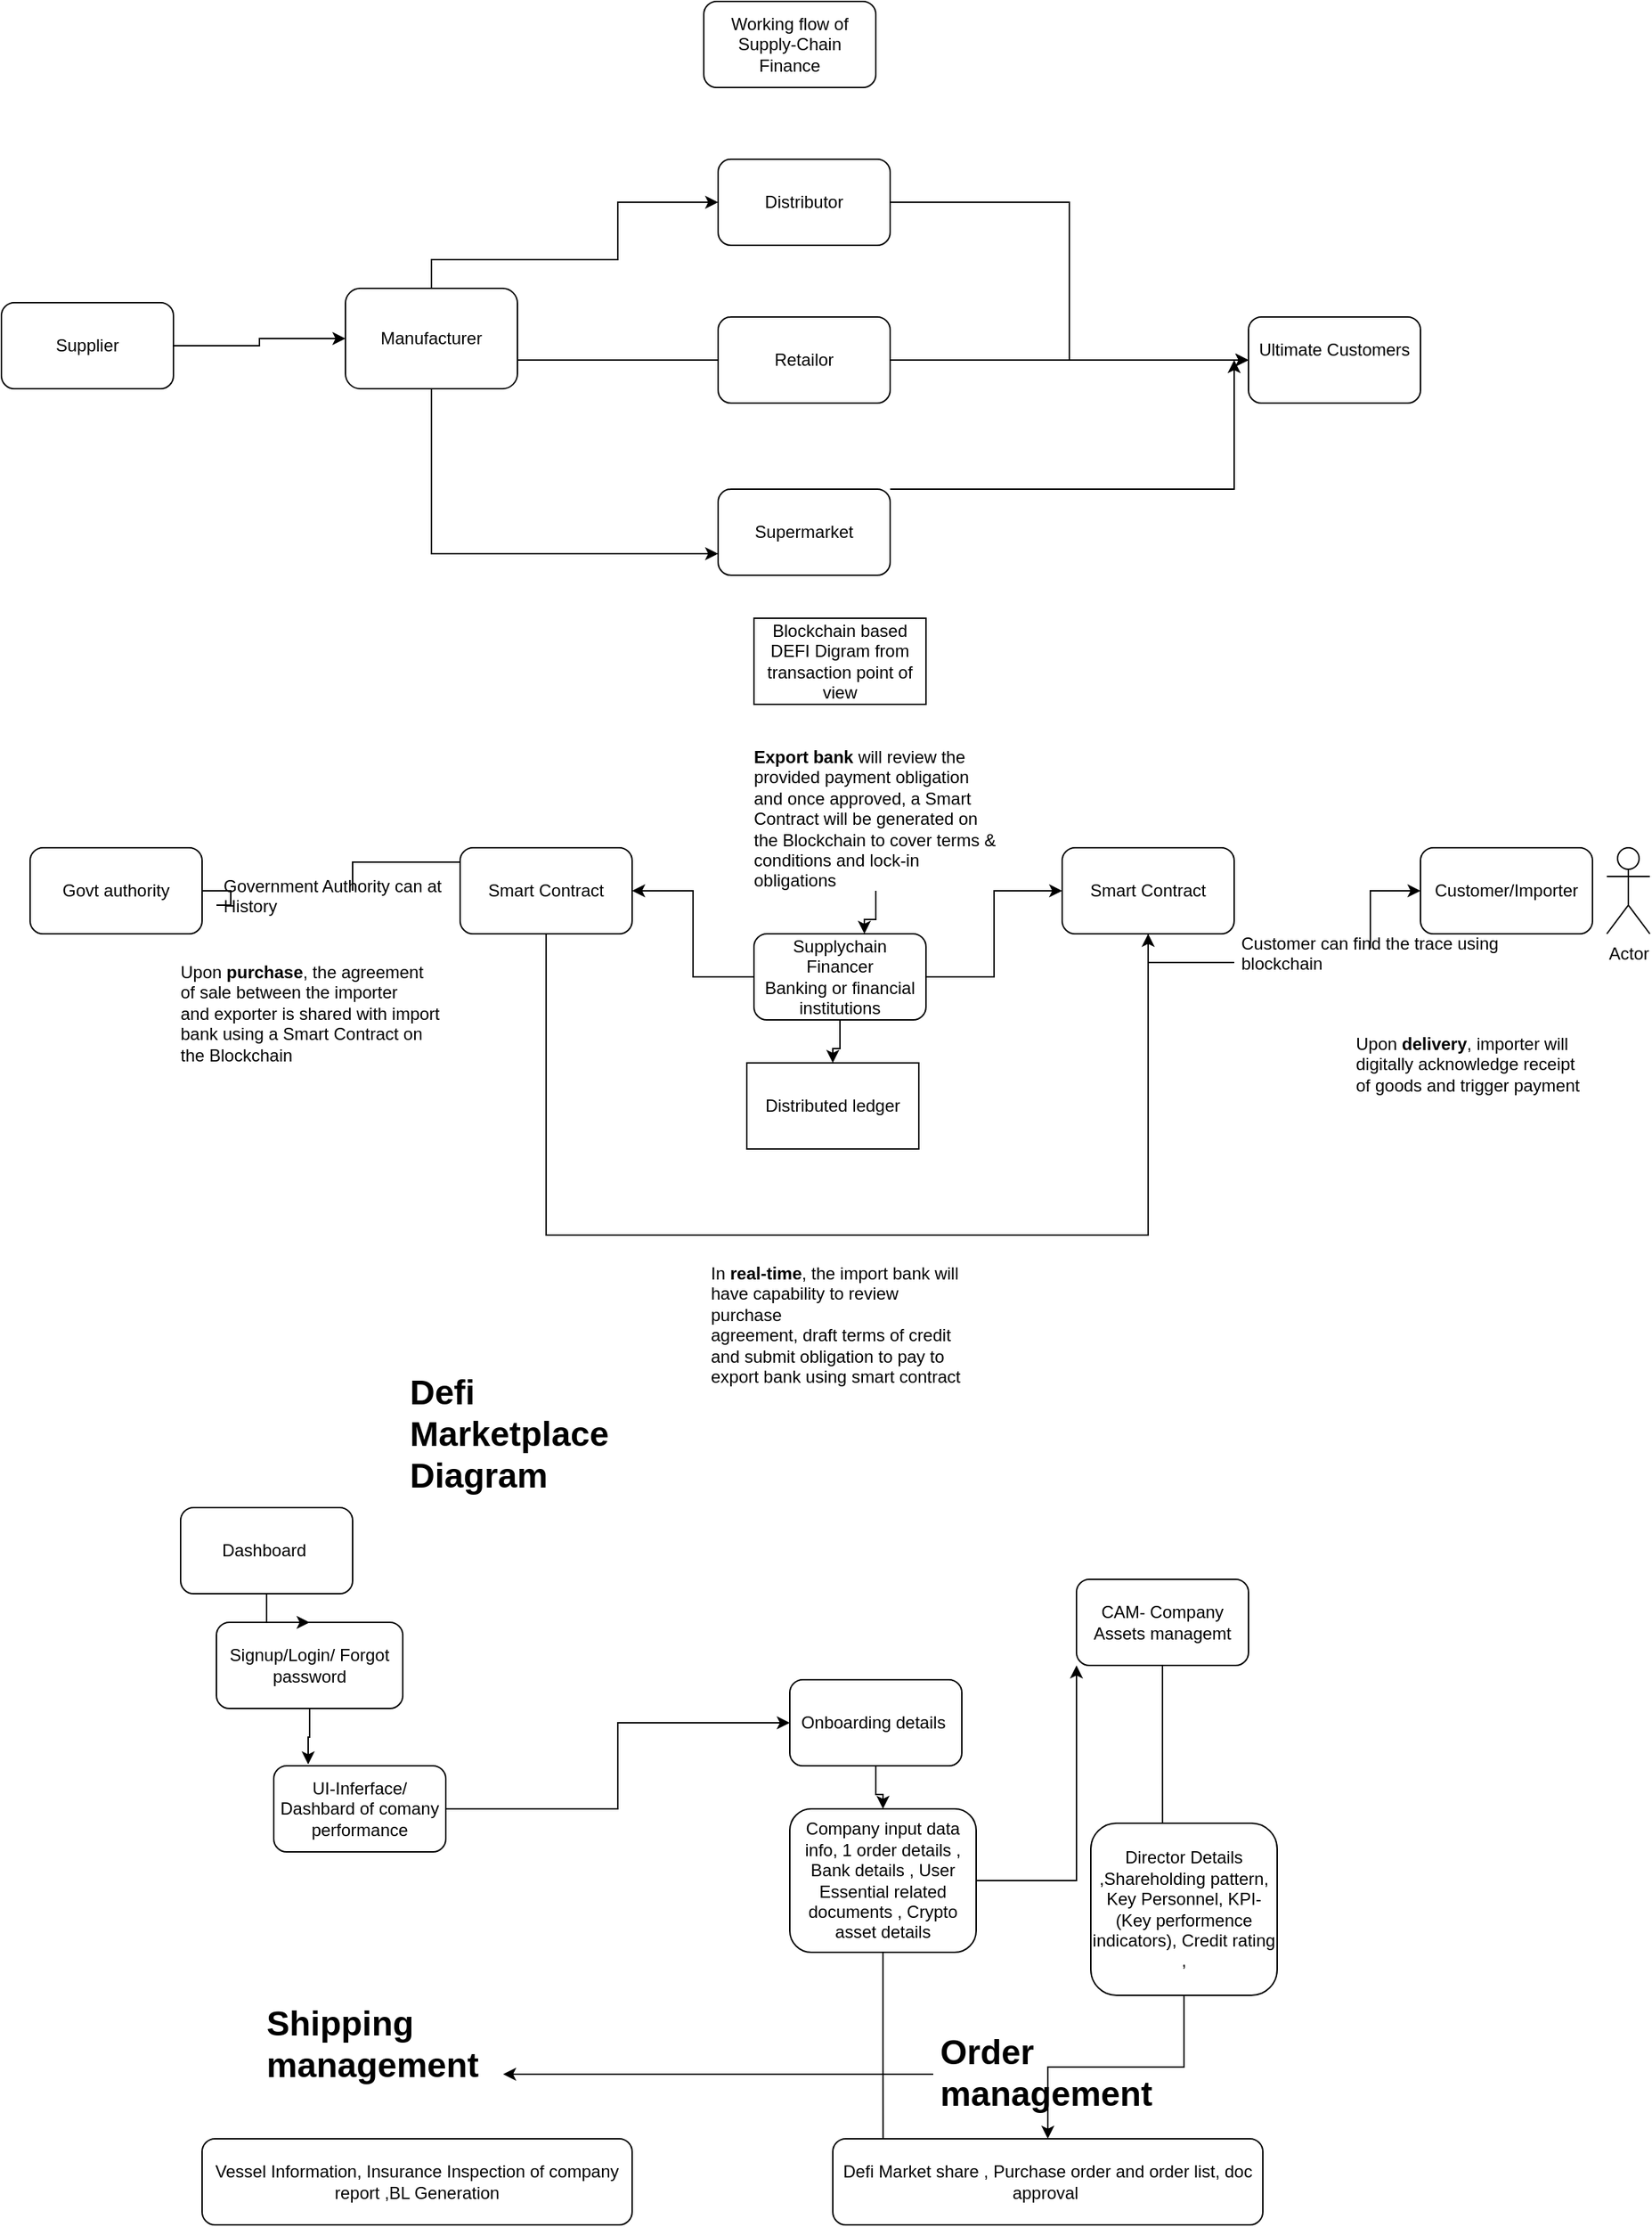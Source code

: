 <mxfile version="20.7.3" type="github">
  <diagram id="pqVG_PYFFwPOpTHJoqbJ" name="Page-1">
    <mxGraphModel dx="1114" dy="1659" grid="1" gridSize="10" guides="1" tooltips="1" connect="1" arrows="1" fold="1" page="1" pageScale="1" pageWidth="850" pageHeight="1100" math="0" shadow="0">
      <root>
        <mxCell id="0" />
        <mxCell id="1" parent="0" />
        <mxCell id="Ma1VwflC6FKAAwiPMdrL-1" value="Working flow of Supply-Chain Finance " style="rounded=1;whiteSpace=wrap;html=1;" parent="1" vertex="1">
          <mxGeometry x="490" y="-10" width="120" height="60" as="geometry" />
        </mxCell>
        <mxCell id="Ma1VwflC6FKAAwiPMdrL-10" style="edgeStyle=orthogonalEdgeStyle;rounded=0;orthogonalLoop=1;jettySize=auto;html=1;entryX=0;entryY=0.5;entryDx=0;entryDy=0;" parent="1" source="Ma1VwflC6FKAAwiPMdrL-2" target="Ma1VwflC6FKAAwiPMdrL-4" edge="1">
          <mxGeometry relative="1" as="geometry" />
        </mxCell>
        <mxCell id="Ma1VwflC6FKAAwiPMdrL-2" value="Supplier" style="whiteSpace=wrap;html=1;rounded=1;" parent="1" vertex="1">
          <mxGeometry y="200" width="120" height="60" as="geometry" />
        </mxCell>
        <mxCell id="Ma1VwflC6FKAAwiPMdrL-12" style="edgeStyle=orthogonalEdgeStyle;rounded=0;orthogonalLoop=1;jettySize=auto;html=1;entryX=0;entryY=0.5;entryDx=0;entryDy=0;" parent="1" source="Ma1VwflC6FKAAwiPMdrL-4" target="Ma1VwflC6FKAAwiPMdrL-7" edge="1">
          <mxGeometry relative="1" as="geometry">
            <Array as="points">
              <mxPoint x="300" y="170" />
              <mxPoint x="430" y="170" />
              <mxPoint x="430" y="130" />
            </Array>
          </mxGeometry>
        </mxCell>
        <mxCell id="Ma1VwflC6FKAAwiPMdrL-13" style="edgeStyle=orthogonalEdgeStyle;rounded=0;orthogonalLoop=1;jettySize=auto;html=1;entryX=0.167;entryY=0.25;entryDx=0;entryDy=0;entryPerimeter=0;" parent="1" source="Ma1VwflC6FKAAwiPMdrL-4" target="Ma1VwflC6FKAAwiPMdrL-8" edge="1">
          <mxGeometry relative="1" as="geometry">
            <Array as="points">
              <mxPoint x="520" y="240" />
            </Array>
          </mxGeometry>
        </mxCell>
        <mxCell id="Ma1VwflC6FKAAwiPMdrL-14" style="edgeStyle=orthogonalEdgeStyle;rounded=0;orthogonalLoop=1;jettySize=auto;html=1;entryX=0;entryY=0.75;entryDx=0;entryDy=0;" parent="1" source="Ma1VwflC6FKAAwiPMdrL-4" target="Ma1VwflC6FKAAwiPMdrL-9" edge="1">
          <mxGeometry relative="1" as="geometry">
            <Array as="points">
              <mxPoint x="300" y="375" />
            </Array>
          </mxGeometry>
        </mxCell>
        <mxCell id="Ma1VwflC6FKAAwiPMdrL-4" value="Manufacturer" style="whiteSpace=wrap;html=1;rounded=1;" parent="1" vertex="1">
          <mxGeometry x="240" y="190" width="120" height="70" as="geometry" />
        </mxCell>
        <mxCell id="Ma1VwflC6FKAAwiPMdrL-6" value="&lt;div&gt;Ultimate Customers&lt;/div&gt;&lt;div&gt;&lt;br&gt;&lt;/div&gt;" style="rounded=1;whiteSpace=wrap;html=1;" parent="1" vertex="1">
          <mxGeometry x="870" y="210" width="120" height="60" as="geometry" />
        </mxCell>
        <mxCell id="Ma1VwflC6FKAAwiPMdrL-15" style="edgeStyle=orthogonalEdgeStyle;rounded=0;orthogonalLoop=1;jettySize=auto;html=1;entryX=0;entryY=0.5;entryDx=0;entryDy=0;" parent="1" source="Ma1VwflC6FKAAwiPMdrL-7" target="Ma1VwflC6FKAAwiPMdrL-6" edge="1">
          <mxGeometry relative="1" as="geometry" />
        </mxCell>
        <mxCell id="Ma1VwflC6FKAAwiPMdrL-7" value="Distributor" style="rounded=1;whiteSpace=wrap;html=1;" parent="1" vertex="1">
          <mxGeometry x="500" y="100" width="120" height="60" as="geometry" />
        </mxCell>
        <mxCell id="Ma1VwflC6FKAAwiPMdrL-17" style="edgeStyle=orthogonalEdgeStyle;rounded=0;orthogonalLoop=1;jettySize=auto;html=1;" parent="1" source="Ma1VwflC6FKAAwiPMdrL-8" edge="1">
          <mxGeometry relative="1" as="geometry">
            <mxPoint x="870" y="240" as="targetPoint" />
          </mxGeometry>
        </mxCell>
        <mxCell id="Ma1VwflC6FKAAwiPMdrL-8" value="Retailor" style="rounded=1;whiteSpace=wrap;html=1;" parent="1" vertex="1">
          <mxGeometry x="500" y="210" width="120" height="60" as="geometry" />
        </mxCell>
        <mxCell id="Ma1VwflC6FKAAwiPMdrL-16" style="edgeStyle=orthogonalEdgeStyle;rounded=0;orthogonalLoop=1;jettySize=auto;html=1;" parent="1" source="Ma1VwflC6FKAAwiPMdrL-9" edge="1">
          <mxGeometry relative="1" as="geometry">
            <mxPoint x="860" y="240" as="targetPoint" />
            <Array as="points">
              <mxPoint x="860" y="330" />
            </Array>
          </mxGeometry>
        </mxCell>
        <mxCell id="Ma1VwflC6FKAAwiPMdrL-9" value="Supermarket" style="rounded=1;whiteSpace=wrap;html=1;" parent="1" vertex="1">
          <mxGeometry x="500" y="330" width="120" height="60" as="geometry" />
        </mxCell>
        <mxCell id="Ma1VwflC6FKAAwiPMdrL-18" value="Blockchain based DEFI Digram from transaction point of view " style="whiteSpace=wrap;html=1;" parent="1" vertex="1">
          <mxGeometry x="525" y="420" width="120" height="60" as="geometry" />
        </mxCell>
        <mxCell id="Ma1VwflC6FKAAwiPMdrL-19" value="Actor" style="shape=umlActor;verticalLabelPosition=bottom;verticalAlign=top;html=1;outlineConnect=0;" parent="1" vertex="1">
          <mxGeometry x="1120" y="580" width="30" height="60" as="geometry" />
        </mxCell>
        <mxCell id="Ma1VwflC6FKAAwiPMdrL-20" value="Customer/Importer" style="rounded=1;whiteSpace=wrap;html=1;" parent="1" vertex="1">
          <mxGeometry x="990" y="580" width="120" height="60" as="geometry" />
        </mxCell>
        <object label="" id="Ma1VwflC6FKAAwiPMdrL-27">
          <mxCell style="edgeStyle=orthogonalEdgeStyle;rounded=0;orthogonalLoop=1;jettySize=auto;html=1;entryX=0;entryY=0.5;entryDx=0;entryDy=0;startArrow=none;" parent="1" source="Ma1VwflC6FKAAwiPMdrL-28" target="Ma1VwflC6FKAAwiPMdrL-25" edge="1">
            <mxGeometry relative="1" as="geometry" />
          </mxCell>
        </object>
        <mxCell id="Ma1VwflC6FKAAwiPMdrL-21" value="Govt authority" style="rounded=1;whiteSpace=wrap;html=1;" parent="1" vertex="1">
          <mxGeometry x="20" y="580" width="120" height="60" as="geometry" />
        </mxCell>
        <mxCell id="Ma1VwflC6FKAAwiPMdrL-29" style="edgeStyle=orthogonalEdgeStyle;rounded=0;orthogonalLoop=1;jettySize=auto;html=1;" parent="1" source="Ma1VwflC6FKAAwiPMdrL-25" target="Ma1VwflC6FKAAwiPMdrL-26" edge="1">
          <mxGeometry relative="1" as="geometry">
            <Array as="points">
              <mxPoint x="380" y="850" />
              <mxPoint x="800" y="850" />
            </Array>
          </mxGeometry>
        </mxCell>
        <mxCell id="Ma1VwflC6FKAAwiPMdrL-25" value="Smart Contract " style="rounded=1;whiteSpace=wrap;html=1;" parent="1" vertex="1">
          <mxGeometry x="320" y="580" width="120" height="60" as="geometry" />
        </mxCell>
        <mxCell id="Ma1VwflC6FKAAwiPMdrL-31" style="edgeStyle=orthogonalEdgeStyle;rounded=0;orthogonalLoop=1;jettySize=auto;html=1;entryX=0;entryY=0.5;entryDx=0;entryDy=0;startArrow=none;" parent="1" source="Ma1VwflC6FKAAwiPMdrL-30" target="Ma1VwflC6FKAAwiPMdrL-20" edge="1">
          <mxGeometry relative="1" as="geometry" />
        </mxCell>
        <mxCell id="Ma1VwflC6FKAAwiPMdrL-26" value="Smart Contract " style="rounded=1;whiteSpace=wrap;html=1;" parent="1" vertex="1">
          <mxGeometry x="740" y="580" width="120" height="60" as="geometry" />
        </mxCell>
        <mxCell id="Ma1VwflC6FKAAwiPMdrL-32" value="Distributed ledger" style="whiteSpace=wrap;html=1;" parent="1" vertex="1">
          <mxGeometry x="520" y="730" width="120" height="60" as="geometry" />
        </mxCell>
        <mxCell id="Ma1VwflC6FKAAwiPMdrL-36" style="edgeStyle=orthogonalEdgeStyle;rounded=0;orthogonalLoop=1;jettySize=auto;html=1;" parent="1" source="Ma1VwflC6FKAAwiPMdrL-33" target="Ma1VwflC6FKAAwiPMdrL-25" edge="1">
          <mxGeometry relative="1" as="geometry" />
        </mxCell>
        <mxCell id="Ma1VwflC6FKAAwiPMdrL-37" style="edgeStyle=orthogonalEdgeStyle;rounded=0;orthogonalLoop=1;jettySize=auto;html=1;" parent="1" source="Ma1VwflC6FKAAwiPMdrL-33" target="Ma1VwflC6FKAAwiPMdrL-26" edge="1">
          <mxGeometry relative="1" as="geometry" />
        </mxCell>
        <mxCell id="Ma1VwflC6FKAAwiPMdrL-38" style="edgeStyle=orthogonalEdgeStyle;rounded=0;orthogonalLoop=1;jettySize=auto;html=1;" parent="1" source="Ma1VwflC6FKAAwiPMdrL-33" target="Ma1VwflC6FKAAwiPMdrL-32" edge="1">
          <mxGeometry relative="1" as="geometry" />
        </mxCell>
        <mxCell id="Ma1VwflC6FKAAwiPMdrL-33" value="&lt;div&gt;Supplychain &lt;br&gt;&lt;/div&gt;&lt;div&gt;Financer&lt;/div&gt;&lt;div&gt;Banking or financial institutions&lt;br&gt;&lt;/div&gt;" style="rounded=1;whiteSpace=wrap;html=1;" parent="1" vertex="1">
          <mxGeometry x="525" y="640" width="120" height="60" as="geometry" />
        </mxCell>
        <mxCell id="Ma1VwflC6FKAAwiPMdrL-30" value="&lt;div&gt;Customer can find the trace using blockchain &lt;br&gt;&lt;/div&gt;&lt;div&gt;&lt;br&gt;&lt;/div&gt;" style="text;html=1;strokeColor=none;fillColor=none;spacing=5;spacingTop=-20;whiteSpace=wrap;overflow=hidden;rounded=0;" parent="1" vertex="1">
          <mxGeometry x="860" y="650" width="190" height="20" as="geometry" />
        </mxCell>
        <mxCell id="Ma1VwflC6FKAAwiPMdrL-34" value="" style="edgeStyle=orthogonalEdgeStyle;rounded=0;orthogonalLoop=1;jettySize=auto;html=1;entryX=0;entryY=0.5;entryDx=0;entryDy=0;endArrow=none;" parent="1" source="Ma1VwflC6FKAAwiPMdrL-26" target="Ma1VwflC6FKAAwiPMdrL-30" edge="1">
          <mxGeometry relative="1" as="geometry">
            <mxPoint x="860" y="610" as="sourcePoint" />
            <mxPoint x="990" y="610" as="targetPoint" />
          </mxGeometry>
        </mxCell>
        <mxCell id="Ma1VwflC6FKAAwiPMdrL-28" value="Government Authority can at History" style="text;html=1;strokeColor=none;fillColor=none;spacing=5;spacingTop=-20;whiteSpace=wrap;overflow=hidden;rounded=0;" parent="1" vertex="1">
          <mxGeometry x="150" y="610" width="190" height="20" as="geometry" />
        </mxCell>
        <mxCell id="Ma1VwflC6FKAAwiPMdrL-35" value="" style="edgeStyle=orthogonalEdgeStyle;rounded=0;orthogonalLoop=1;jettySize=auto;html=1;entryX=0;entryY=0.5;entryDx=0;entryDy=0;endArrow=none;" parent="1" source="Ma1VwflC6FKAAwiPMdrL-21" target="Ma1VwflC6FKAAwiPMdrL-28" edge="1">
          <mxGeometry relative="1" as="geometry">
            <mxPoint x="140" y="610" as="sourcePoint" />
            <mxPoint x="320" y="610" as="targetPoint" />
          </mxGeometry>
        </mxCell>
        <mxCell id="Ma1VwflC6FKAAwiPMdrL-39" value="Upon &lt;b&gt;purchase&lt;/b&gt;, the agreement&lt;br&gt;of sale between the importer&lt;br&gt;and exporter is shared with import bank using a Smart Contract on&lt;br&gt;the Blockchain" style="text;html=1;strokeColor=none;fillColor=none;spacing=5;spacingTop=-20;whiteSpace=wrap;overflow=hidden;rounded=0;" parent="1" vertex="1">
          <mxGeometry x="120" y="670" width="190" height="80" as="geometry" />
        </mxCell>
        <mxCell id="Ma1VwflC6FKAAwiPMdrL-40" value="Upon &lt;b&gt;delivery&lt;/b&gt;, importer will&lt;br&gt;digitally acknowledge receipt&lt;br&gt;of goods and trigger payment" style="text;html=1;strokeColor=none;fillColor=none;spacing=5;spacingTop=-20;whiteSpace=wrap;overflow=hidden;rounded=0;" parent="1" vertex="1">
          <mxGeometry x="940" y="720" width="190" height="40" as="geometry" />
        </mxCell>
        <mxCell id="Ma1VwflC6FKAAwiPMdrL-41" value="In &lt;b&gt;real-time&lt;/b&gt;, the import bank will&lt;br&gt;have capability to review purchase&lt;br&gt;agreement, draft terms of credit&lt;br&gt;and submit obligation to pay to&lt;br&gt;export bank using smart contract " style="text;html=1;strokeColor=none;fillColor=none;spacing=5;spacingTop=-20;whiteSpace=wrap;overflow=hidden;rounded=0;" parent="1" vertex="1">
          <mxGeometry x="490" y="880" width="190" height="80" as="geometry" />
        </mxCell>
        <mxCell id="Ma1VwflC6FKAAwiPMdrL-44" style="edgeStyle=orthogonalEdgeStyle;rounded=0;orthogonalLoop=1;jettySize=auto;html=1;entryX=0.642;entryY=0;entryDx=0;entryDy=0;entryPerimeter=0;" parent="1" source="Ma1VwflC6FKAAwiPMdrL-43" target="Ma1VwflC6FKAAwiPMdrL-33" edge="1">
          <mxGeometry relative="1" as="geometry" />
        </mxCell>
        <mxCell id="Ma1VwflC6FKAAwiPMdrL-43" value="&lt;b&gt;Export bank&lt;/b&gt; will review the&lt;br&gt;provided payment obligation&lt;br&gt;and once approved, a Smart&lt;br&gt;Contract will be generated on&lt;br&gt;the Blockchain to cover terms &amp;amp;&lt;br&gt;conditions and lock-in obligations" style="text;html=1;strokeColor=none;fillColor=none;spacing=5;spacingTop=-20;whiteSpace=wrap;overflow=hidden;rounded=0;" parent="1" vertex="1">
          <mxGeometry x="520" y="520" width="180" height="90" as="geometry" />
        </mxCell>
        <mxCell id="dCvYJfYlRh3OtfU8dMbt-2" value="&lt;h1&gt;Defi Marketplace Diagram&lt;br&gt;&lt;/h1&gt;&lt;p&gt;&lt;br&gt;&lt;/p&gt;" style="text;html=1;strokeColor=none;fillColor=none;spacing=5;spacingTop=-20;whiteSpace=wrap;overflow=hidden;rounded=0;" parent="1" vertex="1">
          <mxGeometry x="280" y="940" width="160" height="100" as="geometry" />
        </mxCell>
        <mxCell id="dCvYJfYlRh3OtfU8dMbt-8" style="edgeStyle=orthogonalEdgeStyle;rounded=0;orthogonalLoop=1;jettySize=auto;html=1;exitX=1;exitY=0.5;exitDx=0;exitDy=0;entryX=0;entryY=0.5;entryDx=0;entryDy=0;" parent="1" source="dCvYJfYlRh3OtfU8dMbt-3" target="dCvYJfYlRh3OtfU8dMbt-5" edge="1">
          <mxGeometry relative="1" as="geometry" />
        </mxCell>
        <mxCell id="dCvYJfYlRh3OtfU8dMbt-3" value="UI-Inferface/ Dashbard of comany performance" style="rounded=1;whiteSpace=wrap;html=1;" parent="1" vertex="1">
          <mxGeometry x="190" y="1220" width="120" height="60" as="geometry" />
        </mxCell>
        <mxCell id="gnjgsBDGoZNJZgiNTWat-3" style="edgeStyle=orthogonalEdgeStyle;rounded=0;orthogonalLoop=1;jettySize=auto;html=1;entryX=0.2;entryY=-0.017;entryDx=0;entryDy=0;entryPerimeter=0;" edge="1" parent="1" source="dCvYJfYlRh3OtfU8dMbt-4" target="dCvYJfYlRh3OtfU8dMbt-3">
          <mxGeometry relative="1" as="geometry" />
        </mxCell>
        <mxCell id="dCvYJfYlRh3OtfU8dMbt-4" value="Signup/Login/ Forgot password" style="rounded=1;whiteSpace=wrap;html=1;" parent="1" vertex="1">
          <mxGeometry x="150" y="1120" width="130" height="60" as="geometry" />
        </mxCell>
        <mxCell id="dCvYJfYlRh3OtfU8dMbt-10" value="" style="edgeStyle=orthogonalEdgeStyle;rounded=0;orthogonalLoop=1;jettySize=auto;html=1;" parent="1" source="dCvYJfYlRh3OtfU8dMbt-5" target="dCvYJfYlRh3OtfU8dMbt-9" edge="1">
          <mxGeometry relative="1" as="geometry" />
        </mxCell>
        <mxCell id="dCvYJfYlRh3OtfU8dMbt-5" value="Onboarding details&amp;nbsp; " style="rounded=1;whiteSpace=wrap;html=1;" parent="1" vertex="1">
          <mxGeometry x="550" y="1160" width="120" height="60" as="geometry" />
        </mxCell>
        <mxCell id="dCvYJfYlRh3OtfU8dMbt-11" style="edgeStyle=orthogonalEdgeStyle;rounded=0;orthogonalLoop=1;jettySize=auto;html=1;entryX=0;entryY=1;entryDx=0;entryDy=0;" parent="1" source="dCvYJfYlRh3OtfU8dMbt-9" target="dCvYJfYlRh3OtfU8dMbt-12" edge="1">
          <mxGeometry relative="1" as="geometry">
            <mxPoint x="750" y="1200" as="targetPoint" />
          </mxGeometry>
        </mxCell>
        <mxCell id="dCvYJfYlRh3OtfU8dMbt-20" style="edgeStyle=orthogonalEdgeStyle;rounded=0;orthogonalLoop=1;jettySize=auto;html=1;entryX=0.117;entryY=0.167;entryDx=0;entryDy=0;entryPerimeter=0;" parent="1" source="dCvYJfYlRh3OtfU8dMbt-9" target="dCvYJfYlRh3OtfU8dMbt-16" edge="1">
          <mxGeometry relative="1" as="geometry" />
        </mxCell>
        <mxCell id="dCvYJfYlRh3OtfU8dMbt-9" value="Company input data info, 1 order details , Bank details , User Essential related documents , Crypto asset details " style="whiteSpace=wrap;html=1;rounded=1;" parent="1" vertex="1">
          <mxGeometry x="550" y="1250" width="130" height="100" as="geometry" />
        </mxCell>
        <mxCell id="dCvYJfYlRh3OtfU8dMbt-15" style="edgeStyle=orthogonalEdgeStyle;rounded=0;orthogonalLoop=1;jettySize=auto;html=1;entryX=0.385;entryY=0.083;entryDx=0;entryDy=0;entryPerimeter=0;" parent="1" source="dCvYJfYlRh3OtfU8dMbt-12" target="dCvYJfYlRh3OtfU8dMbt-13" edge="1">
          <mxGeometry relative="1" as="geometry" />
        </mxCell>
        <mxCell id="dCvYJfYlRh3OtfU8dMbt-12" value="CAM- Company Assets managemt" style="rounded=1;whiteSpace=wrap;html=1;" parent="1" vertex="1">
          <mxGeometry x="750" y="1090" width="120" height="60" as="geometry" />
        </mxCell>
        <mxCell id="dCvYJfYlRh3OtfU8dMbt-21" style="edgeStyle=orthogonalEdgeStyle;rounded=0;orthogonalLoop=1;jettySize=auto;html=1;" parent="1" source="dCvYJfYlRh3OtfU8dMbt-13" target="dCvYJfYlRh3OtfU8dMbt-16" edge="1">
          <mxGeometry relative="1" as="geometry" />
        </mxCell>
        <mxCell id="dCvYJfYlRh3OtfU8dMbt-13" value="Director Details ,Shareholding pattern, Key Personnel, KPI- (Key performence indicators), Credit rating , " style="whiteSpace=wrap;html=1;rounded=1;" parent="1" vertex="1">
          <mxGeometry x="760" y="1260" width="130" height="120" as="geometry" />
        </mxCell>
        <mxCell id="dCvYJfYlRh3OtfU8dMbt-16" value="Defi Market share , Purchase order and order list, doc approval&amp;nbsp; " style="rounded=1;whiteSpace=wrap;html=1;" parent="1" vertex="1">
          <mxGeometry x="580" y="1480" width="300" height="60" as="geometry" />
        </mxCell>
        <mxCell id="dCvYJfYlRh3OtfU8dMbt-24" style="edgeStyle=orthogonalEdgeStyle;rounded=0;orthogonalLoop=1;jettySize=auto;html=1;" parent="1" source="dCvYJfYlRh3OtfU8dMbt-19" edge="1">
          <mxGeometry relative="1" as="geometry">
            <mxPoint x="350" y="1435" as="targetPoint" />
          </mxGeometry>
        </mxCell>
        <mxCell id="dCvYJfYlRh3OtfU8dMbt-19" value="&lt;h1&gt;Order management&lt;br&gt;&lt;/h1&gt;&lt;p&gt;.&lt;/p&gt;" style="text;html=1;strokeColor=none;fillColor=none;spacing=5;spacingTop=-20;whiteSpace=wrap;overflow=hidden;rounded=0;" parent="1" vertex="1">
          <mxGeometry x="650" y="1400" width="160" height="70" as="geometry" />
        </mxCell>
        <mxCell id="dCvYJfYlRh3OtfU8dMbt-22" value="&lt;h1&gt;Shipping&amp;nbsp; management&lt;br&gt;&lt;/h1&gt;&lt;p&gt;.&lt;/p&gt;" style="text;html=1;strokeColor=none;fillColor=none;spacing=5;spacingTop=-20;whiteSpace=wrap;overflow=hidden;rounded=0;" parent="1" vertex="1">
          <mxGeometry x="180" y="1380" width="160" height="70" as="geometry" />
        </mxCell>
        <mxCell id="dCvYJfYlRh3OtfU8dMbt-23" value="Vessel Information, Insurance Inspection of company report ,BL Generation " style="rounded=1;whiteSpace=wrap;html=1;" parent="1" vertex="1">
          <mxGeometry x="140" y="1480" width="300" height="60" as="geometry" />
        </mxCell>
        <mxCell id="gnjgsBDGoZNJZgiNTWat-2" style="edgeStyle=orthogonalEdgeStyle;rounded=0;orthogonalLoop=1;jettySize=auto;html=1;entryX=0.5;entryY=0;entryDx=0;entryDy=0;" edge="1" parent="1" source="gnjgsBDGoZNJZgiNTWat-1" target="dCvYJfYlRh3OtfU8dMbt-4">
          <mxGeometry relative="1" as="geometry" />
        </mxCell>
        <mxCell id="gnjgsBDGoZNJZgiNTWat-1" value="Dashboard&amp;nbsp;" style="rounded=1;whiteSpace=wrap;html=1;" vertex="1" parent="1">
          <mxGeometry x="125" y="1040" width="120" height="60" as="geometry" />
        </mxCell>
      </root>
    </mxGraphModel>
  </diagram>
</mxfile>
